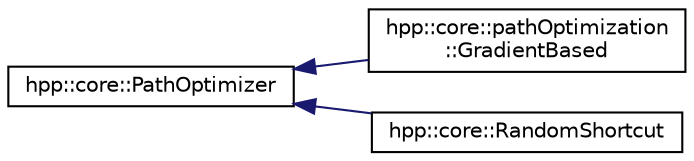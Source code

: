 digraph "Graphical Class Hierarchy"
{
  edge [fontname="Helvetica",fontsize="10",labelfontname="Helvetica",labelfontsize="10"];
  node [fontname="Helvetica",fontsize="10",shape=record];
  rankdir="LR";
  Node1 [label="hpp::core::PathOptimizer",height=0.2,width=0.4,color="black", fillcolor="white", style="filled",URL="$a00037.html",tooltip="Abstraction of path optimizer. "];
  Node1 -> Node2 [dir="back",color="midnightblue",fontsize="10",style="solid",fontname="Helvetica"];
  Node2 [label="hpp::core::pathOptimization\l::GradientBased",height=0.2,width=0.4,color="black", fillcolor="white", style="filled",URL="$a00027.html"];
  Node1 -> Node3 [dir="back",color="midnightblue",fontsize="10",style="solid",fontname="Helvetica"];
  Node3 [label="hpp::core::RandomShortcut",height=0.2,width=0.4,color="black", fillcolor="white", style="filled",URL="$a00048.html",tooltip="Random shortcut. "];
}
